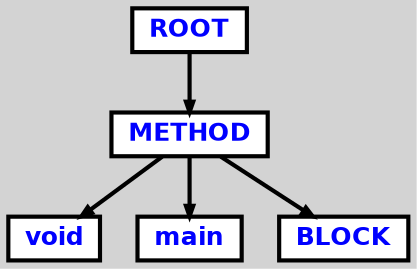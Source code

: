digraph {

	ordering=out;
	ranksep=.4;
	bgcolor="lightgrey"; node [shape=box, fixedsize=false, fontsize=12, fontname="Helvetica-bold", fontcolor="blue"
		width=.25, height=.25, color="black", fillcolor="white", style="filled, solid, bold"];
	edge [arrowsize=.5, color="black", style="bold"]

  n0 [label="ROOT"];
  n1 [label="METHOD"];
  n1 [label="METHOD"];
  n2 [label="void"];
  n3 [label="main"];
  n4 [label="BLOCK"];

  n0 -> n1 // "ROOT" -> "METHOD"
  n1 -> n2 // "METHOD" -> "void"
  n1 -> n3 // "METHOD" -> "main"
  n1 -> n4 // "METHOD" -> "BLOCK"

}

